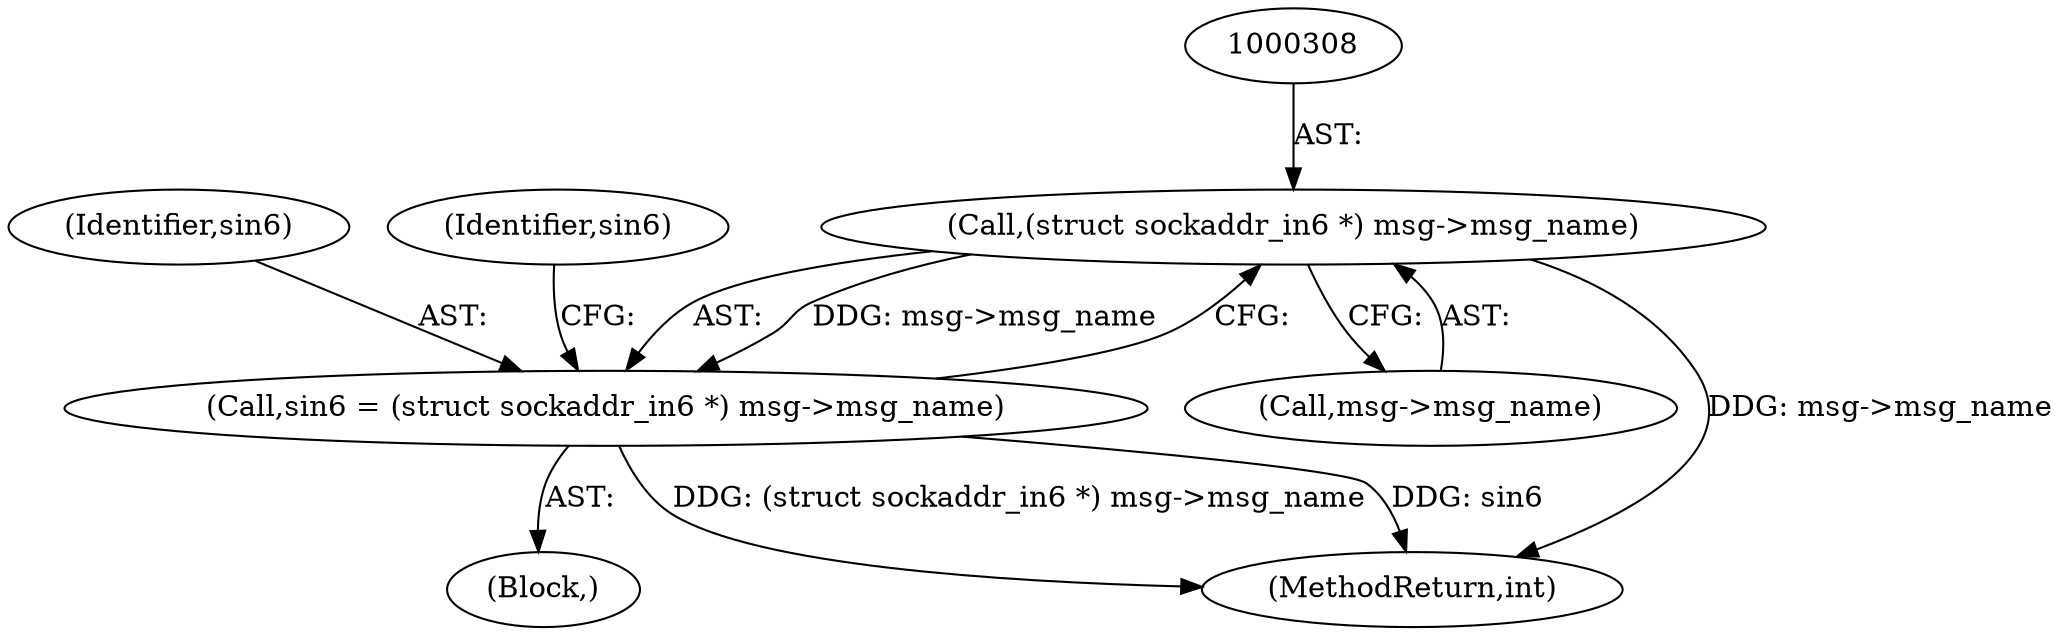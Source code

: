 digraph "0_linux_bceaa90240b6019ed73b49965eac7d167610be69_0@pointer" {
"1000307" [label="(Call,(struct sockaddr_in6 *) msg->msg_name)"];
"1000305" [label="(Call,sin6 = (struct sockaddr_in6 *) msg->msg_name)"];
"1000309" [label="(Call,msg->msg_name)"];
"1000306" [label="(Identifier,sin6)"];
"1000294" [label="(Block,)"];
"1000305" [label="(Call,sin6 = (struct sockaddr_in6 *) msg->msg_name)"];
"1000307" [label="(Call,(struct sockaddr_in6 *) msg->msg_name)"];
"1000384" [label="(MethodReturn,int)"];
"1000314" [label="(Identifier,sin6)"];
"1000307" -> "1000305"  [label="AST: "];
"1000307" -> "1000309"  [label="CFG: "];
"1000308" -> "1000307"  [label="AST: "];
"1000309" -> "1000307"  [label="AST: "];
"1000305" -> "1000307"  [label="CFG: "];
"1000307" -> "1000384"  [label="DDG: msg->msg_name"];
"1000307" -> "1000305"  [label="DDG: msg->msg_name"];
"1000305" -> "1000294"  [label="AST: "];
"1000306" -> "1000305"  [label="AST: "];
"1000314" -> "1000305"  [label="CFG: "];
"1000305" -> "1000384"  [label="DDG: (struct sockaddr_in6 *) msg->msg_name"];
"1000305" -> "1000384"  [label="DDG: sin6"];
}
